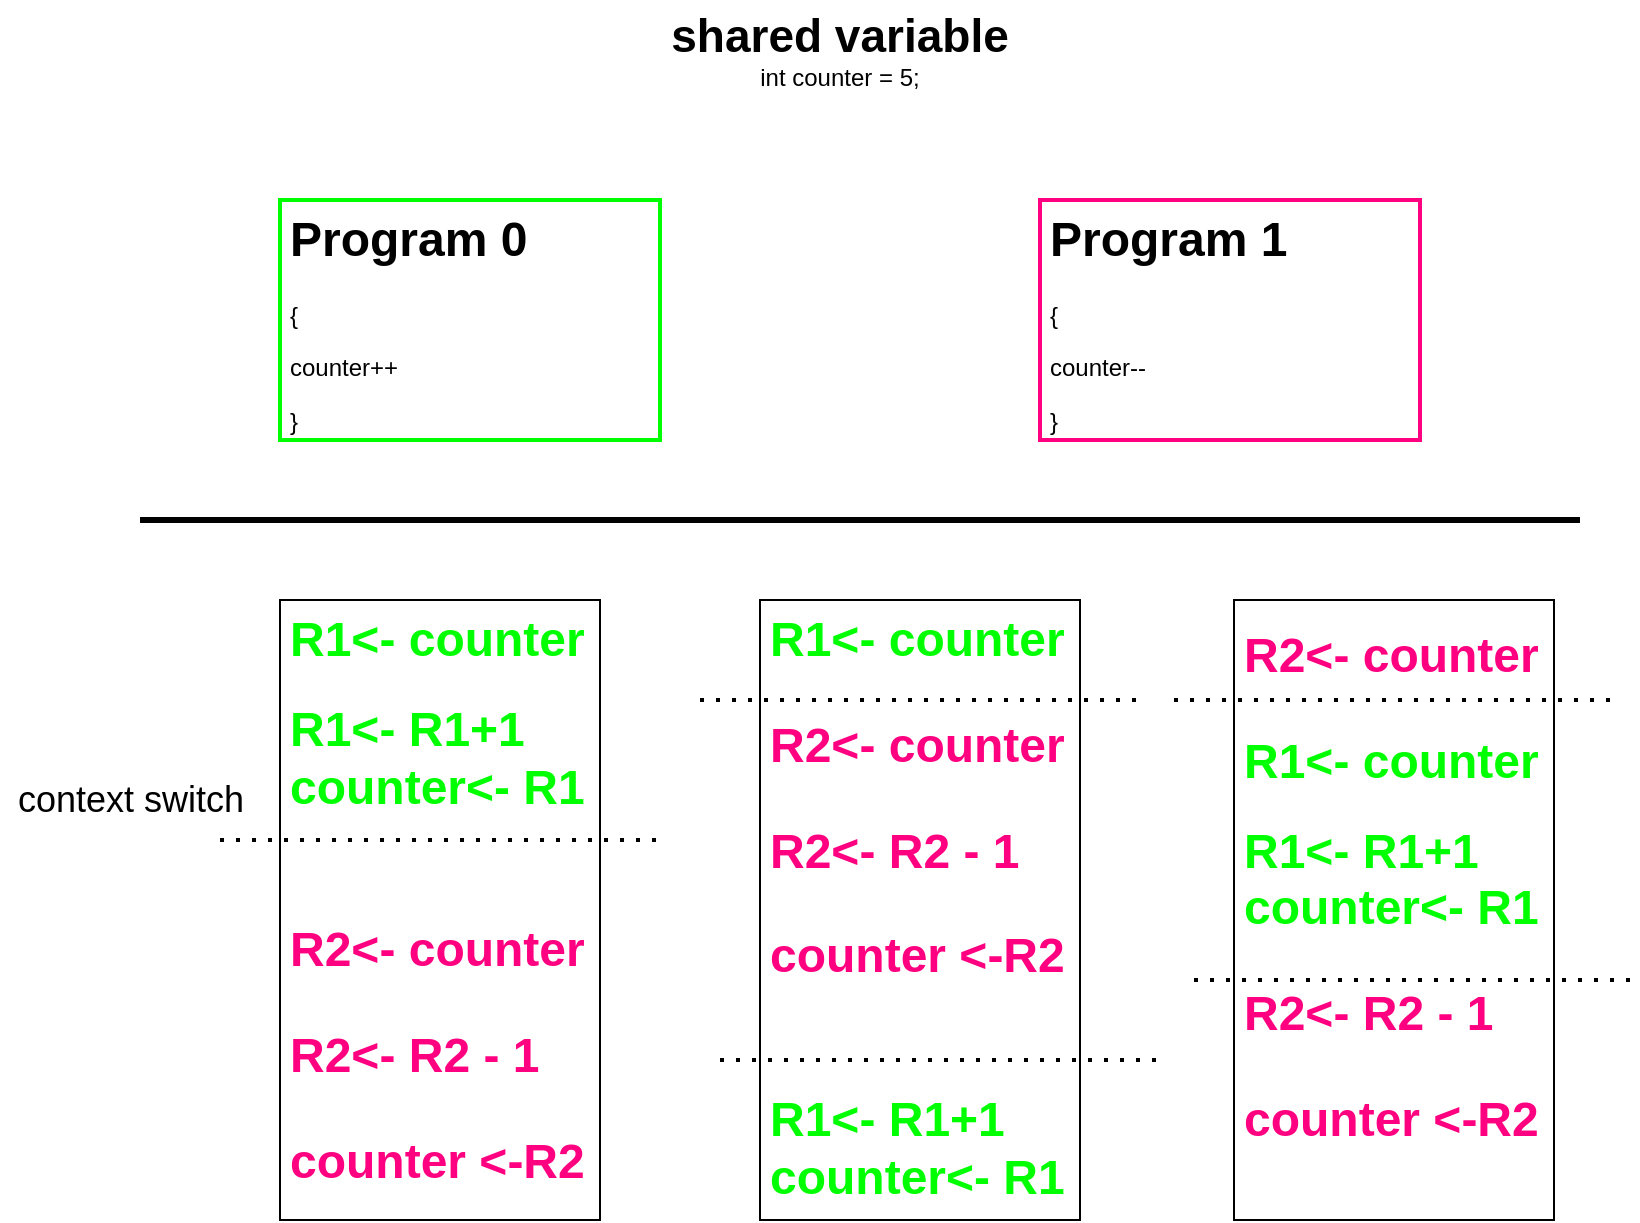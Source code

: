 <mxfile version="13.5.8" type="github">
  <diagram id="Qftj_Ea1jsQ4KlAfb1fA" name="Page-1">
    <mxGraphModel dx="2066" dy="1105" grid="1" gridSize="10" guides="1" tooltips="1" connect="1" arrows="1" fold="1" page="1" pageScale="1" pageWidth="827" pageHeight="1169" math="0" shadow="0">
      <root>
        <mxCell id="0" />
        <mxCell id="1" parent="0" />
        <mxCell id="xHG6-vlVzaJoteajogRv-1" value="&lt;h1&gt;Program 0&lt;/h1&gt;&lt;p&gt;{&lt;/p&gt;&lt;p&gt;counter++&lt;/p&gt;&lt;p&gt;}&lt;/p&gt;" style="text;html=1;fillColor=none;spacing=5;spacingTop=-20;whiteSpace=wrap;overflow=hidden;rounded=0;strokeColor=#00FF00;strokeWidth=2;" vertex="1" parent="1">
          <mxGeometry x="150" y="240" width="190" height="120" as="geometry" />
        </mxCell>
        <mxCell id="xHG6-vlVzaJoteajogRv-2" value="&lt;h1&gt;Program 1&lt;/h1&gt;&lt;p&gt;{&lt;/p&gt;&lt;p&gt;counter--&lt;/p&gt;&lt;p&gt;}&lt;/p&gt;" style="text;html=1;fillColor=none;spacing=5;spacingTop=-20;whiteSpace=wrap;overflow=hidden;rounded=0;strokeWidth=2;strokeColor=#FF0080;" vertex="1" parent="1">
          <mxGeometry x="530" y="240" width="190" height="120" as="geometry" />
        </mxCell>
        <mxCell id="xHG6-vlVzaJoteajogRv-3" value="&lt;font style=&quot;font-size: 23px&quot;&gt;&lt;b&gt;shared variable&lt;br&gt;&lt;/b&gt;&lt;/font&gt;int counter = 5;" style="text;html=1;strokeColor=none;fillColor=none;align=center;verticalAlign=middle;whiteSpace=wrap;rounded=0;" vertex="1" parent="1">
          <mxGeometry x="330" y="140" width="200" height="50" as="geometry" />
        </mxCell>
        <mxCell id="xHG6-vlVzaJoteajogRv-4" value="" style="endArrow=none;html=1;strokeWidth=3;" edge="1" parent="1">
          <mxGeometry width="50" height="50" relative="1" as="geometry">
            <mxPoint x="80" y="400" as="sourcePoint" />
            <mxPoint x="800" y="400" as="targetPoint" />
          </mxGeometry>
        </mxCell>
        <mxCell id="xHG6-vlVzaJoteajogRv-5" value="&lt;h1&gt;&lt;font color=&quot;#00ff00&quot;&gt;R1&amp;lt;- counter&lt;/font&gt;&lt;/h1&gt;&lt;div style=&quot;font-size: 24px&quot;&gt;&lt;b&gt;&lt;font color=&quot;#00ff00&quot;&gt;R1&amp;lt;- R1+1&lt;/font&gt;&lt;/b&gt;&lt;/div&gt;&lt;div style=&quot;font-size: 24px&quot;&gt;&lt;b&gt;&lt;font color=&quot;#00ff00&quot;&gt;counter&amp;lt;- R1&lt;/font&gt;&lt;/b&gt;&lt;/div&gt;&lt;div style=&quot;font-size: 24px&quot;&gt;&lt;b&gt;&lt;br&gt;&lt;/b&gt;&lt;/div&gt;&lt;p style=&quot;font-size: 24px&quot;&gt;&lt;b&gt;&lt;font color=&quot;#ff0080&quot;&gt;R2&amp;lt;- counter&lt;/font&gt;&lt;/b&gt;&lt;/p&gt;&lt;p style=&quot;font-size: 24px&quot;&gt;&lt;b&gt;&lt;font color=&quot;#ff0080&quot;&gt;R2&amp;lt;- R2 - 1&lt;/font&gt;&lt;/b&gt;&lt;/p&gt;&lt;p style=&quot;font-size: 24px&quot;&gt;&lt;b&gt;&lt;font color=&quot;#ff0080&quot;&gt;counter &amp;lt;-R2&lt;/font&gt;&lt;/b&gt;&lt;/p&gt;&lt;p style=&quot;font-size: 24px&quot;&gt;&lt;b&gt;&lt;br&gt;&lt;/b&gt;&lt;/p&gt;" style="text;html=1;fillColor=none;spacing=5;spacingTop=-20;whiteSpace=wrap;overflow=hidden;rounded=0;strokeColor=#000000;" vertex="1" parent="1">
          <mxGeometry x="150" y="440" width="160" height="310" as="geometry" />
        </mxCell>
        <mxCell id="xHG6-vlVzaJoteajogRv-6" value="" style="endArrow=none;dashed=1;html=1;dashPattern=1 3;strokeWidth=2;" edge="1" parent="1">
          <mxGeometry width="50" height="50" relative="1" as="geometry">
            <mxPoint x="120" y="560" as="sourcePoint" />
            <mxPoint x="340" y="560" as="targetPoint" />
          </mxGeometry>
        </mxCell>
        <mxCell id="xHG6-vlVzaJoteajogRv-7" value="&lt;h1&gt;&lt;font color=&quot;#00ff00&quot;&gt;R1&amp;lt;- counter&lt;/font&gt;&lt;/h1&gt;&lt;div style=&quot;font-size: 24px&quot;&gt;&lt;p&gt;&lt;b&gt;&lt;font color=&quot;#ff0080&quot;&gt;R2&amp;lt;- counter&lt;/font&gt;&lt;/b&gt;&lt;/p&gt;&lt;p&gt;&lt;b&gt;&lt;font color=&quot;#ff0080&quot;&gt;R2&amp;lt;- R2 - 1&lt;/font&gt;&lt;/b&gt;&lt;/p&gt;&lt;p&gt;&lt;b&gt;&lt;font color=&quot;#ff0080&quot;&gt;counter &amp;lt;-R2&lt;/font&gt;&lt;/b&gt;&lt;/p&gt;&lt;div&gt;&lt;b&gt;&lt;font color=&quot;#ff0080&quot;&gt;&lt;br&gt;&lt;/font&gt;&lt;/b&gt;&lt;/div&gt;&lt;/div&gt;&lt;div style=&quot;font-size: 24px&quot;&gt;&lt;b&gt;&lt;font color=&quot;#00ff00&quot;&gt;R1&amp;lt;- R1+1&lt;/font&gt;&lt;/b&gt;&lt;/div&gt;&lt;div style=&quot;font-size: 24px&quot;&gt;&lt;b&gt;&lt;font color=&quot;#00ff00&quot;&gt;counter&amp;lt;- R1&lt;/font&gt;&lt;/b&gt;&lt;/div&gt;&lt;div style=&quot;font-size: 24px&quot;&gt;&lt;b&gt;&lt;br&gt;&lt;/b&gt;&lt;/div&gt;&lt;p style=&quot;font-size: 24px&quot;&gt;&lt;br&gt;&lt;/p&gt;" style="text;html=1;fillColor=none;spacing=5;spacingTop=-20;whiteSpace=wrap;overflow=hidden;rounded=0;strokeColor=#000000;" vertex="1" parent="1">
          <mxGeometry x="390" y="440" width="160" height="310" as="geometry" />
        </mxCell>
        <mxCell id="xHG6-vlVzaJoteajogRv-8" value="" style="endArrow=none;dashed=1;html=1;dashPattern=1 3;strokeWidth=2;" edge="1" parent="1">
          <mxGeometry width="50" height="50" relative="1" as="geometry">
            <mxPoint x="360" y="490" as="sourcePoint" />
            <mxPoint x="580" y="490" as="targetPoint" />
          </mxGeometry>
        </mxCell>
        <mxCell id="xHG6-vlVzaJoteajogRv-9" value="" style="endArrow=none;dashed=1;html=1;dashPattern=1 3;strokeWidth=2;" edge="1" parent="1">
          <mxGeometry width="50" height="50" relative="1" as="geometry">
            <mxPoint x="370" y="670" as="sourcePoint" />
            <mxPoint x="590" y="670" as="targetPoint" />
          </mxGeometry>
        </mxCell>
        <mxCell id="xHG6-vlVzaJoteajogRv-10" value="&lt;h1&gt;&lt;p style=&quot;font-weight: 400&quot;&gt;&lt;b&gt;&lt;font color=&quot;#ff0080&quot;&gt;R2&amp;lt;- counter&lt;/font&gt;&lt;/b&gt;&lt;/p&gt;&lt;/h1&gt;&lt;h1&gt;&lt;font color=&quot;#00ff00&quot;&gt;R1&amp;lt;- counter&lt;/font&gt;&lt;/h1&gt;&lt;div&gt;&lt;div style=&quot;font-size: 24px&quot;&gt;&lt;b&gt;&lt;font color=&quot;#00ff00&quot;&gt;R1&amp;lt;- R1+1&lt;/font&gt;&lt;/b&gt;&lt;/div&gt;&lt;div style=&quot;font-size: 24px&quot;&gt;&lt;b&gt;&lt;font color=&quot;#00ff00&quot;&gt;counter&amp;lt;- R1&lt;/font&gt;&lt;/b&gt;&lt;/div&gt;&lt;/div&gt;&lt;div style=&quot;font-size: 24px&quot;&gt;&lt;p&gt;&lt;b&gt;&lt;font color=&quot;#ff0080&quot;&gt;R2&amp;lt;- R2 - 1&lt;/font&gt;&lt;/b&gt;&lt;br&gt;&lt;/p&gt;&lt;p&gt;&lt;b&gt;&lt;font color=&quot;#ff0080&quot;&gt;counter &amp;lt;-R2&lt;/font&gt;&lt;/b&gt;&lt;/p&gt;&lt;div&gt;&lt;b&gt;&lt;font color=&quot;#ff0080&quot;&gt;&lt;br&gt;&lt;/font&gt;&lt;/b&gt;&lt;/div&gt;&lt;/div&gt;&lt;div style=&quot;font-size: 24px&quot;&gt;&lt;br&gt;&lt;/div&gt;&lt;div style=&quot;font-size: 24px&quot;&gt;&lt;b&gt;&lt;br&gt;&lt;/b&gt;&lt;/div&gt;&lt;p style=&quot;font-size: 24px&quot;&gt;&lt;br&gt;&lt;/p&gt;" style="text;html=1;fillColor=none;spacing=5;spacingTop=-20;whiteSpace=wrap;overflow=hidden;rounded=0;strokeColor=#000000;" vertex="1" parent="1">
          <mxGeometry x="627" y="440" width="160" height="310" as="geometry" />
        </mxCell>
        <mxCell id="xHG6-vlVzaJoteajogRv-11" value="" style="endArrow=none;dashed=1;html=1;dashPattern=1 3;strokeWidth=2;" edge="1" parent="1">
          <mxGeometry width="50" height="50" relative="1" as="geometry">
            <mxPoint x="597" y="490" as="sourcePoint" />
            <mxPoint x="817" y="490" as="targetPoint" />
          </mxGeometry>
        </mxCell>
        <mxCell id="xHG6-vlVzaJoteajogRv-12" value="" style="endArrow=none;dashed=1;html=1;dashPattern=1 3;strokeWidth=2;" edge="1" parent="1">
          <mxGeometry width="50" height="50" relative="1" as="geometry">
            <mxPoint x="607" y="630" as="sourcePoint" />
            <mxPoint x="827" y="630" as="targetPoint" />
          </mxGeometry>
        </mxCell>
        <mxCell id="xHG6-vlVzaJoteajogRv-13" value="&lt;font style=&quot;font-size: 18px&quot;&gt;context switch&lt;/font&gt;" style="text;html=1;align=center;verticalAlign=middle;resizable=0;points=[];autosize=1;" vertex="1" parent="1">
          <mxGeometry x="10" y="530" width="130" height="20" as="geometry" />
        </mxCell>
      </root>
    </mxGraphModel>
  </diagram>
</mxfile>
